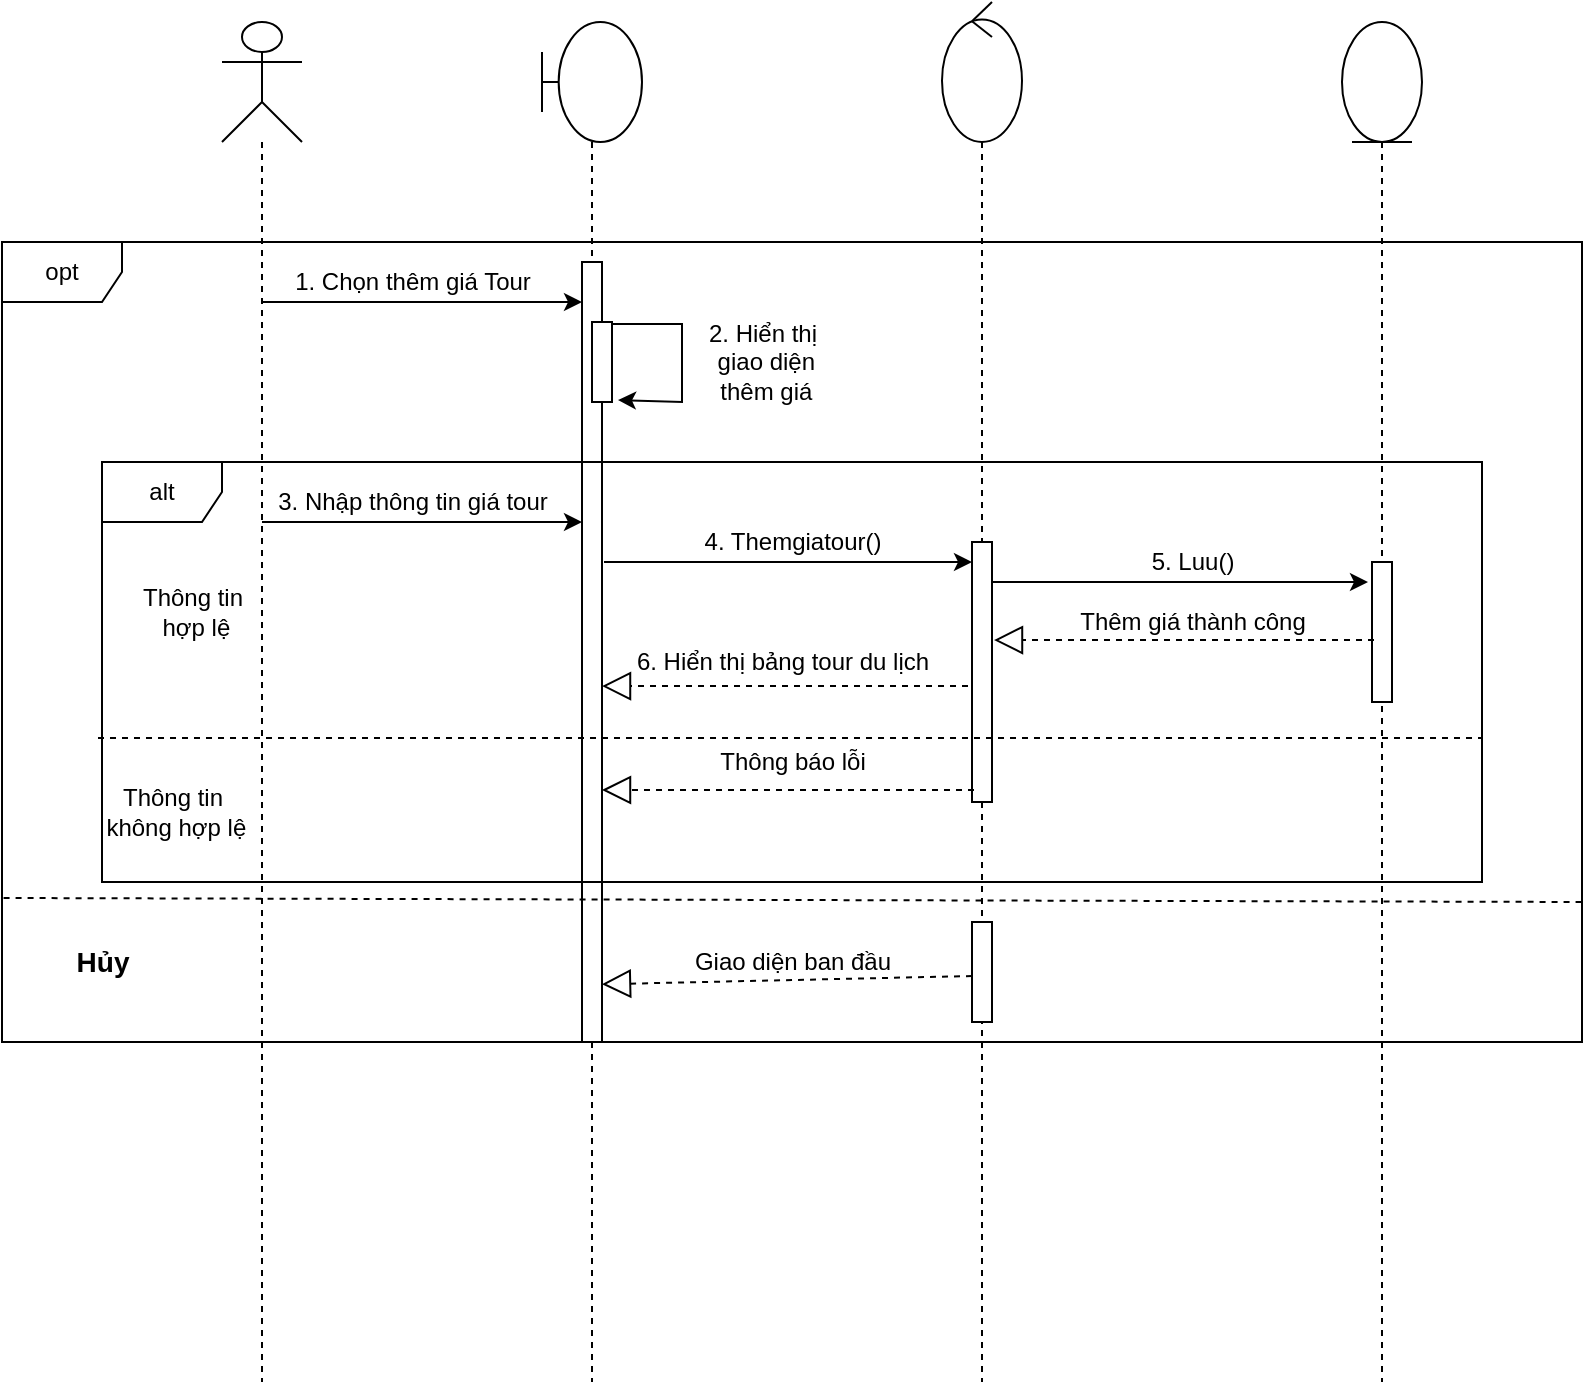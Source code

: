 <mxfile version="14.4.3" type="device"><diagram id="APcP1AzRl6hfn2pxlC9_" name="Page-1"><mxGraphModel dx="852" dy="494" grid="1" gridSize="10" guides="1" tooltips="1" connect="1" arrows="1" fold="1" page="1" pageScale="1" pageWidth="850" pageHeight="1100" math="0" shadow="0"><root><mxCell id="0"/><mxCell id="1" parent="0"/><mxCell id="aebduWXn8bBnvSSGjh0Y-1" value="" style="shape=umlLifeline;participant=umlActor;perimeter=lifelinePerimeter;whiteSpace=wrap;html=1;container=1;collapsible=0;recursiveResize=0;verticalAlign=top;spacingTop=36;outlineConnect=0;size=60;" vertex="1" parent="1"><mxGeometry x="120" y="80" width="40" height="680" as="geometry"/></mxCell><mxCell id="aebduWXn8bBnvSSGjh0Y-2" value="" style="shape=umlLifeline;participant=umlBoundary;perimeter=lifelinePerimeter;whiteSpace=wrap;html=1;container=1;collapsible=0;recursiveResize=0;verticalAlign=top;spacingTop=36;outlineConnect=0;size=60;" vertex="1" parent="1"><mxGeometry x="280" y="80" width="50" height="680" as="geometry"/></mxCell><mxCell id="aebduWXn8bBnvSSGjh0Y-6" value="" style="html=1;points=[];perimeter=orthogonalPerimeter;" vertex="1" parent="aebduWXn8bBnvSSGjh0Y-2"><mxGeometry x="20" y="120" width="10" height="390" as="geometry"/></mxCell><mxCell id="aebduWXn8bBnvSSGjh0Y-3" value="" style="shape=umlLifeline;participant=umlControl;perimeter=lifelinePerimeter;whiteSpace=wrap;html=1;container=1;collapsible=0;recursiveResize=0;verticalAlign=top;spacingTop=36;outlineConnect=0;size=70;" vertex="1" parent="1"><mxGeometry x="480" y="70" width="40" height="690" as="geometry"/></mxCell><mxCell id="aebduWXn8bBnvSSGjh0Y-13" value="" style="html=1;points=[];perimeter=orthogonalPerimeter;" vertex="1" parent="aebduWXn8bBnvSSGjh0Y-3"><mxGeometry x="15" y="270" width="10" height="130" as="geometry"/></mxCell><mxCell id="aebduWXn8bBnvSSGjh0Y-26" value="" style="html=1;points=[];perimeter=orthogonalPerimeter;" vertex="1" parent="aebduWXn8bBnvSSGjh0Y-3"><mxGeometry x="15" y="460" width="10" height="50" as="geometry"/></mxCell><mxCell id="aebduWXn8bBnvSSGjh0Y-4" value="" style="shape=umlLifeline;participant=umlEntity;perimeter=lifelinePerimeter;whiteSpace=wrap;html=1;container=1;collapsible=0;recursiveResize=0;verticalAlign=top;spacingTop=36;outlineConnect=0;size=60;" vertex="1" parent="1"><mxGeometry x="680" y="80" width="40" height="680" as="geometry"/></mxCell><mxCell id="aebduWXn8bBnvSSGjh0Y-16" value="" style="html=1;points=[];perimeter=orthogonalPerimeter;" vertex="1" parent="aebduWXn8bBnvSSGjh0Y-4"><mxGeometry x="15" y="270" width="10" height="70" as="geometry"/></mxCell><mxCell id="aebduWXn8bBnvSSGjh0Y-5" value="" style="endArrow=classic;html=1;" edge="1" parent="1" source="aebduWXn8bBnvSSGjh0Y-1" target="aebduWXn8bBnvSSGjh0Y-6"><mxGeometry width="50" height="50" relative="1" as="geometry"><mxPoint x="400" y="340" as="sourcePoint"/><mxPoint x="270" y="290" as="targetPoint"/><Array as="points"><mxPoint x="160" y="220"/></Array></mxGeometry></mxCell><mxCell id="aebduWXn8bBnvSSGjh0Y-7" value="1. Chọn thêm giá Tour" style="text;html=1;align=center;verticalAlign=middle;resizable=0;points=[];autosize=1;" vertex="1" parent="1"><mxGeometry x="150" y="200" width="130" height="20" as="geometry"/></mxCell><mxCell id="aebduWXn8bBnvSSGjh0Y-8" value="" style="html=1;points=[];perimeter=orthogonalPerimeter;" vertex="1" parent="1"><mxGeometry x="305" y="230" width="10" height="40" as="geometry"/></mxCell><mxCell id="aebduWXn8bBnvSSGjh0Y-9" value="" style="endArrow=classic;html=1;exitX=1;exitY=0.025;exitDx=0;exitDy=0;exitPerimeter=0;entryX=1.3;entryY=0.975;entryDx=0;entryDy=0;entryPerimeter=0;rounded=0;" edge="1" parent="1" source="aebduWXn8bBnvSSGjh0Y-8" target="aebduWXn8bBnvSSGjh0Y-8"><mxGeometry width="50" height="50" relative="1" as="geometry"><mxPoint x="400" y="440" as="sourcePoint"/><mxPoint x="350" y="310" as="targetPoint"/><Array as="points"><mxPoint x="350" y="231"/><mxPoint x="350" y="270"/></Array></mxGeometry></mxCell><mxCell id="aebduWXn8bBnvSSGjh0Y-10" value="2. Hiển thị&lt;br&gt;&amp;nbsp;giao diện&lt;br&gt;&amp;nbsp;thêm giá" style="text;html=1;align=center;verticalAlign=middle;resizable=0;points=[];autosize=1;" vertex="1" parent="1"><mxGeometry x="355" y="225" width="70" height="50" as="geometry"/></mxCell><mxCell id="aebduWXn8bBnvSSGjh0Y-11" value="" style="endArrow=classic;html=1;" edge="1" parent="1" source="aebduWXn8bBnvSSGjh0Y-1" target="aebduWXn8bBnvSSGjh0Y-6"><mxGeometry width="50" height="50" relative="1" as="geometry"><mxPoint x="400" y="420" as="sourcePoint"/><mxPoint x="450" y="370" as="targetPoint"/><Array as="points"><mxPoint x="240" y="330"/></Array></mxGeometry></mxCell><mxCell id="aebduWXn8bBnvSSGjh0Y-12" value="3. Nhập thông tin giá tour" style="text;html=1;align=center;verticalAlign=middle;resizable=0;points=[];autosize=1;" vertex="1" parent="1"><mxGeometry x="140" y="310" width="150" height="20" as="geometry"/></mxCell><mxCell id="aebduWXn8bBnvSSGjh0Y-14" value="" style="endArrow=classic;html=1;" edge="1" parent="1" target="aebduWXn8bBnvSSGjh0Y-13"><mxGeometry width="50" height="50" relative="1" as="geometry"><mxPoint x="311" y="350" as="sourcePoint"/><mxPoint x="450" y="370" as="targetPoint"/><Array as="points"><mxPoint x="360" y="350"/></Array></mxGeometry></mxCell><mxCell id="aebduWXn8bBnvSSGjh0Y-15" value="4. Themgiatour()" style="text;html=1;align=center;verticalAlign=middle;resizable=0;points=[];autosize=1;" vertex="1" parent="1"><mxGeometry x="355" y="330" width="100" height="20" as="geometry"/></mxCell><mxCell id="aebduWXn8bBnvSSGjh0Y-17" value="" style="endArrow=classic;html=1;" edge="1" parent="1"><mxGeometry width="50" height="50" relative="1" as="geometry"><mxPoint x="505" y="360" as="sourcePoint"/><mxPoint x="693" y="360" as="targetPoint"/><Array as="points"><mxPoint x="560" y="360"/></Array></mxGeometry></mxCell><mxCell id="aebduWXn8bBnvSSGjh0Y-18" value="5. Luu()" style="text;html=1;align=center;verticalAlign=middle;resizable=0;points=[];autosize=1;" vertex="1" parent="1"><mxGeometry x="575" y="340" width="60" height="20" as="geometry"/></mxCell><mxCell id="aebduWXn8bBnvSSGjh0Y-19" value="" style="endArrow=block;dashed=1;endFill=0;endSize=12;html=1;exitX=0.1;exitY=0.557;exitDx=0;exitDy=0;exitPerimeter=0;entryX=1.1;entryY=0.377;entryDx=0;entryDy=0;entryPerimeter=0;" edge="1" parent="1" source="aebduWXn8bBnvSSGjh0Y-16" target="aebduWXn8bBnvSSGjh0Y-13"><mxGeometry width="160" relative="1" as="geometry"><mxPoint x="340" y="400" as="sourcePoint"/><mxPoint x="506" y="400" as="targetPoint"/><Array as="points"/></mxGeometry></mxCell><mxCell id="aebduWXn8bBnvSSGjh0Y-20" value="Thêm giá thành công" style="text;html=1;align=center;verticalAlign=middle;resizable=0;points=[];autosize=1;" vertex="1" parent="1"><mxGeometry x="540" y="370" width="130" height="20" as="geometry"/></mxCell><mxCell id="aebduWXn8bBnvSSGjh0Y-21" value="" style="endArrow=block;dashed=1;endFill=0;endSize=12;html=1;exitX=-0.2;exitY=0.554;exitDx=0;exitDy=0;exitPerimeter=0;" edge="1" parent="1" source="aebduWXn8bBnvSSGjh0Y-13" target="aebduWXn8bBnvSSGjh0Y-6"><mxGeometry width="160" relative="1" as="geometry"><mxPoint x="340" y="400" as="sourcePoint"/><mxPoint x="500" y="400" as="targetPoint"/></mxGeometry></mxCell><mxCell id="aebduWXn8bBnvSSGjh0Y-22" value="6. Hiển thị bảng tour du lịch" style="text;html=1;align=center;verticalAlign=middle;resizable=0;points=[];autosize=1;" vertex="1" parent="1"><mxGeometry x="320" y="390" width="160" height="20" as="geometry"/></mxCell><mxCell id="aebduWXn8bBnvSSGjh0Y-24" value="" style="endArrow=block;dashed=1;endFill=0;endSize=12;html=1;exitX=0.1;exitY=0.954;exitDx=0;exitDy=0;exitPerimeter=0;" edge="1" parent="1" source="aebduWXn8bBnvSSGjh0Y-13"><mxGeometry width="160" relative="1" as="geometry"><mxPoint x="340" y="400" as="sourcePoint"/><mxPoint x="310" y="464" as="targetPoint"/></mxGeometry></mxCell><mxCell id="aebduWXn8bBnvSSGjh0Y-25" value="Thông báo lỗi" style="text;html=1;align=center;verticalAlign=middle;resizable=0;points=[];autosize=1;" vertex="1" parent="1"><mxGeometry x="360" y="440" width="90" height="20" as="geometry"/></mxCell><mxCell id="aebduWXn8bBnvSSGjh0Y-27" value="" style="endArrow=block;dashed=1;endFill=0;endSize=12;html=1;exitX=0;exitY=0.54;exitDx=0;exitDy=0;exitPerimeter=0;entryX=1;entryY=0.926;entryDx=0;entryDy=0;entryPerimeter=0;" edge="1" parent="1" source="aebduWXn8bBnvSSGjh0Y-26" target="aebduWXn8bBnvSSGjh0Y-6"><mxGeometry width="160" relative="1" as="geometry"><mxPoint x="340" y="500" as="sourcePoint"/><mxPoint x="500" y="500" as="targetPoint"/></mxGeometry></mxCell><mxCell id="aebduWXn8bBnvSSGjh0Y-28" value="Giao diện ban đầu" style="text;html=1;align=center;verticalAlign=middle;resizable=0;points=[];autosize=1;" vertex="1" parent="1"><mxGeometry x="350" y="540" width="110" height="20" as="geometry"/></mxCell><mxCell id="aebduWXn8bBnvSSGjh0Y-29" value="alt" style="shape=umlFrame;whiteSpace=wrap;html=1;" vertex="1" parent="1"><mxGeometry x="60" y="300" width="690" height="210" as="geometry"/></mxCell><mxCell id="aebduWXn8bBnvSSGjh0Y-30" value="" style="endArrow=none;dashed=1;html=1;entryX=1;entryY=0.657;entryDx=0;entryDy=0;entryPerimeter=0;" edge="1" parent="1" target="aebduWXn8bBnvSSGjh0Y-29"><mxGeometry width="50" height="50" relative="1" as="geometry"><mxPoint x="58" y="438" as="sourcePoint"/><mxPoint x="450" y="470" as="targetPoint"/></mxGeometry></mxCell><mxCell id="aebduWXn8bBnvSSGjh0Y-31" value="Thông tin&lt;br&gt;&amp;nbsp;hợp lệ" style="text;html=1;align=center;verticalAlign=middle;resizable=0;points=[];autosize=1;" vertex="1" parent="1"><mxGeometry x="70" y="360" width="70" height="30" as="geometry"/></mxCell><mxCell id="aebduWXn8bBnvSSGjh0Y-32" value="Thông tin&lt;br&gt;&amp;nbsp;không hợp lệ" style="text;html=1;align=center;verticalAlign=middle;resizable=0;points=[];autosize=1;" vertex="1" parent="1"><mxGeometry x="50" y="460" width="90" height="30" as="geometry"/></mxCell><mxCell id="aebduWXn8bBnvSSGjh0Y-33" value="opt" style="shape=umlFrame;whiteSpace=wrap;html=1;" vertex="1" parent="1"><mxGeometry x="10" y="190" width="790" height="400" as="geometry"/></mxCell><mxCell id="aebduWXn8bBnvSSGjh0Y-34" value="" style="endArrow=none;dashed=1;html=1;exitX=0.001;exitY=0.82;exitDx=0;exitDy=0;exitPerimeter=0;entryX=1.001;entryY=0.825;entryDx=0;entryDy=0;entryPerimeter=0;" edge="1" parent="1" source="aebduWXn8bBnvSSGjh0Y-33" target="aebduWXn8bBnvSSGjh0Y-33"><mxGeometry width="50" height="50" relative="1" as="geometry"><mxPoint x="400" y="510" as="sourcePoint"/><mxPoint x="450" y="460" as="targetPoint"/></mxGeometry></mxCell><mxCell id="aebduWXn8bBnvSSGjh0Y-35" value="Hủy" style="text;html=1;align=center;verticalAlign=middle;resizable=0;points=[];autosize=1;strokeWidth=2;fontStyle=1;fontSize=14;" vertex="1" parent="1"><mxGeometry x="40" y="540" width="40" height="20" as="geometry"/></mxCell></root></mxGraphModel></diagram></mxfile>